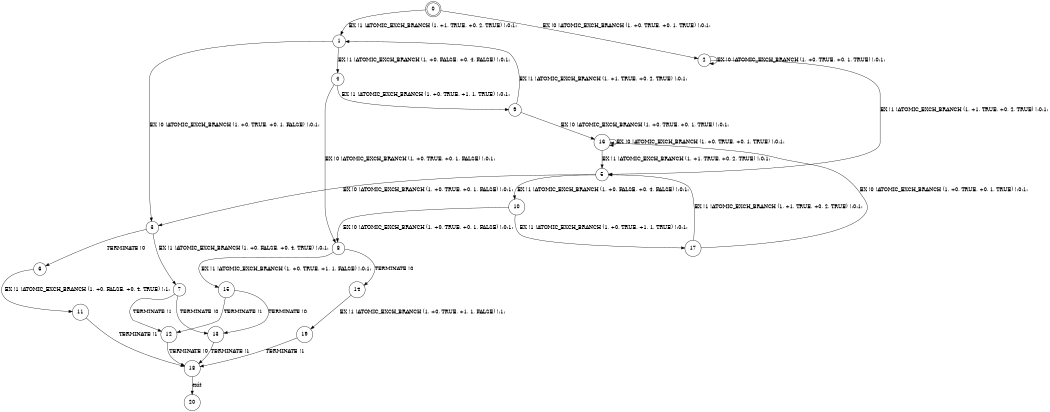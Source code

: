 digraph BCG {
size = "7, 10.5";
center = TRUE;
node [shape = circle];
0 [peripheries = 2];
0 -> 1 [label = "EX !1 !ATOMIC_EXCH_BRANCH (1, +1, TRUE, +0, 2, TRUE) !:0:1:"];
0 -> 2 [label = "EX !0 !ATOMIC_EXCH_BRANCH (1, +0, TRUE, +0, 1, TRUE) !:0:1:"];
1 -> 3 [label = "EX !0 !ATOMIC_EXCH_BRANCH (1, +0, TRUE, +0, 1, FALSE) !:0:1:"];
1 -> 4 [label = "EX !1 !ATOMIC_EXCH_BRANCH (1, +0, FALSE, +0, 4, FALSE) !:0:1:"];
2 -> 5 [label = "EX !1 !ATOMIC_EXCH_BRANCH (1, +1, TRUE, +0, 2, TRUE) !:0:1:"];
2 -> 2 [label = "EX !0 !ATOMIC_EXCH_BRANCH (1, +0, TRUE, +0, 1, TRUE) !:0:1:"];
3 -> 6 [label = "TERMINATE !0"];
3 -> 7 [label = "EX !1 !ATOMIC_EXCH_BRANCH (1, +0, FALSE, +0, 4, TRUE) !:0:1:"];
4 -> 8 [label = "EX !0 !ATOMIC_EXCH_BRANCH (1, +0, TRUE, +0, 1, FALSE) !:0:1:"];
4 -> 9 [label = "EX !1 !ATOMIC_EXCH_BRANCH (1, +0, TRUE, +1, 1, TRUE) !:0:1:"];
5 -> 10 [label = "EX !1 !ATOMIC_EXCH_BRANCH (1, +0, FALSE, +0, 4, FALSE) !:0:1:"];
5 -> 3 [label = "EX !0 !ATOMIC_EXCH_BRANCH (1, +0, TRUE, +0, 1, FALSE) !:0:1:"];
6 -> 11 [label = "EX !1 !ATOMIC_EXCH_BRANCH (1, +0, FALSE, +0, 4, TRUE) !:1:"];
7 -> 12 [label = "TERMINATE !1"];
7 -> 13 [label = "TERMINATE !0"];
8 -> 14 [label = "TERMINATE !0"];
8 -> 15 [label = "EX !1 !ATOMIC_EXCH_BRANCH (1, +0, TRUE, +1, 1, FALSE) !:0:1:"];
9 -> 16 [label = "EX !0 !ATOMIC_EXCH_BRANCH (1, +0, TRUE, +0, 1, TRUE) !:0:1:"];
9 -> 1 [label = "EX !1 !ATOMIC_EXCH_BRANCH (1, +1, TRUE, +0, 2, TRUE) !:0:1:"];
10 -> 17 [label = "EX !1 !ATOMIC_EXCH_BRANCH (1, +0, TRUE, +1, 1, TRUE) !:0:1:"];
10 -> 8 [label = "EX !0 !ATOMIC_EXCH_BRANCH (1, +0, TRUE, +0, 1, FALSE) !:0:1:"];
11 -> 18 [label = "TERMINATE !1"];
12 -> 18 [label = "TERMINATE !0"];
13 -> 18 [label = "TERMINATE !1"];
14 -> 19 [label = "EX !1 !ATOMIC_EXCH_BRANCH (1, +0, TRUE, +1, 1, FALSE) !:1:"];
15 -> 12 [label = "TERMINATE !1"];
15 -> 13 [label = "TERMINATE !0"];
16 -> 5 [label = "EX !1 !ATOMIC_EXCH_BRANCH (1, +1, TRUE, +0, 2, TRUE) !:0:1:"];
16 -> 16 [label = "EX !0 !ATOMIC_EXCH_BRANCH (1, +0, TRUE, +0, 1, TRUE) !:0:1:"];
17 -> 5 [label = "EX !1 !ATOMIC_EXCH_BRANCH (1, +1, TRUE, +0, 2, TRUE) !:0:1:"];
17 -> 16 [label = "EX !0 !ATOMIC_EXCH_BRANCH (1, +0, TRUE, +0, 1, TRUE) !:0:1:"];
18 -> 20 [label = "exit"];
19 -> 18 [label = "TERMINATE !1"];
}
